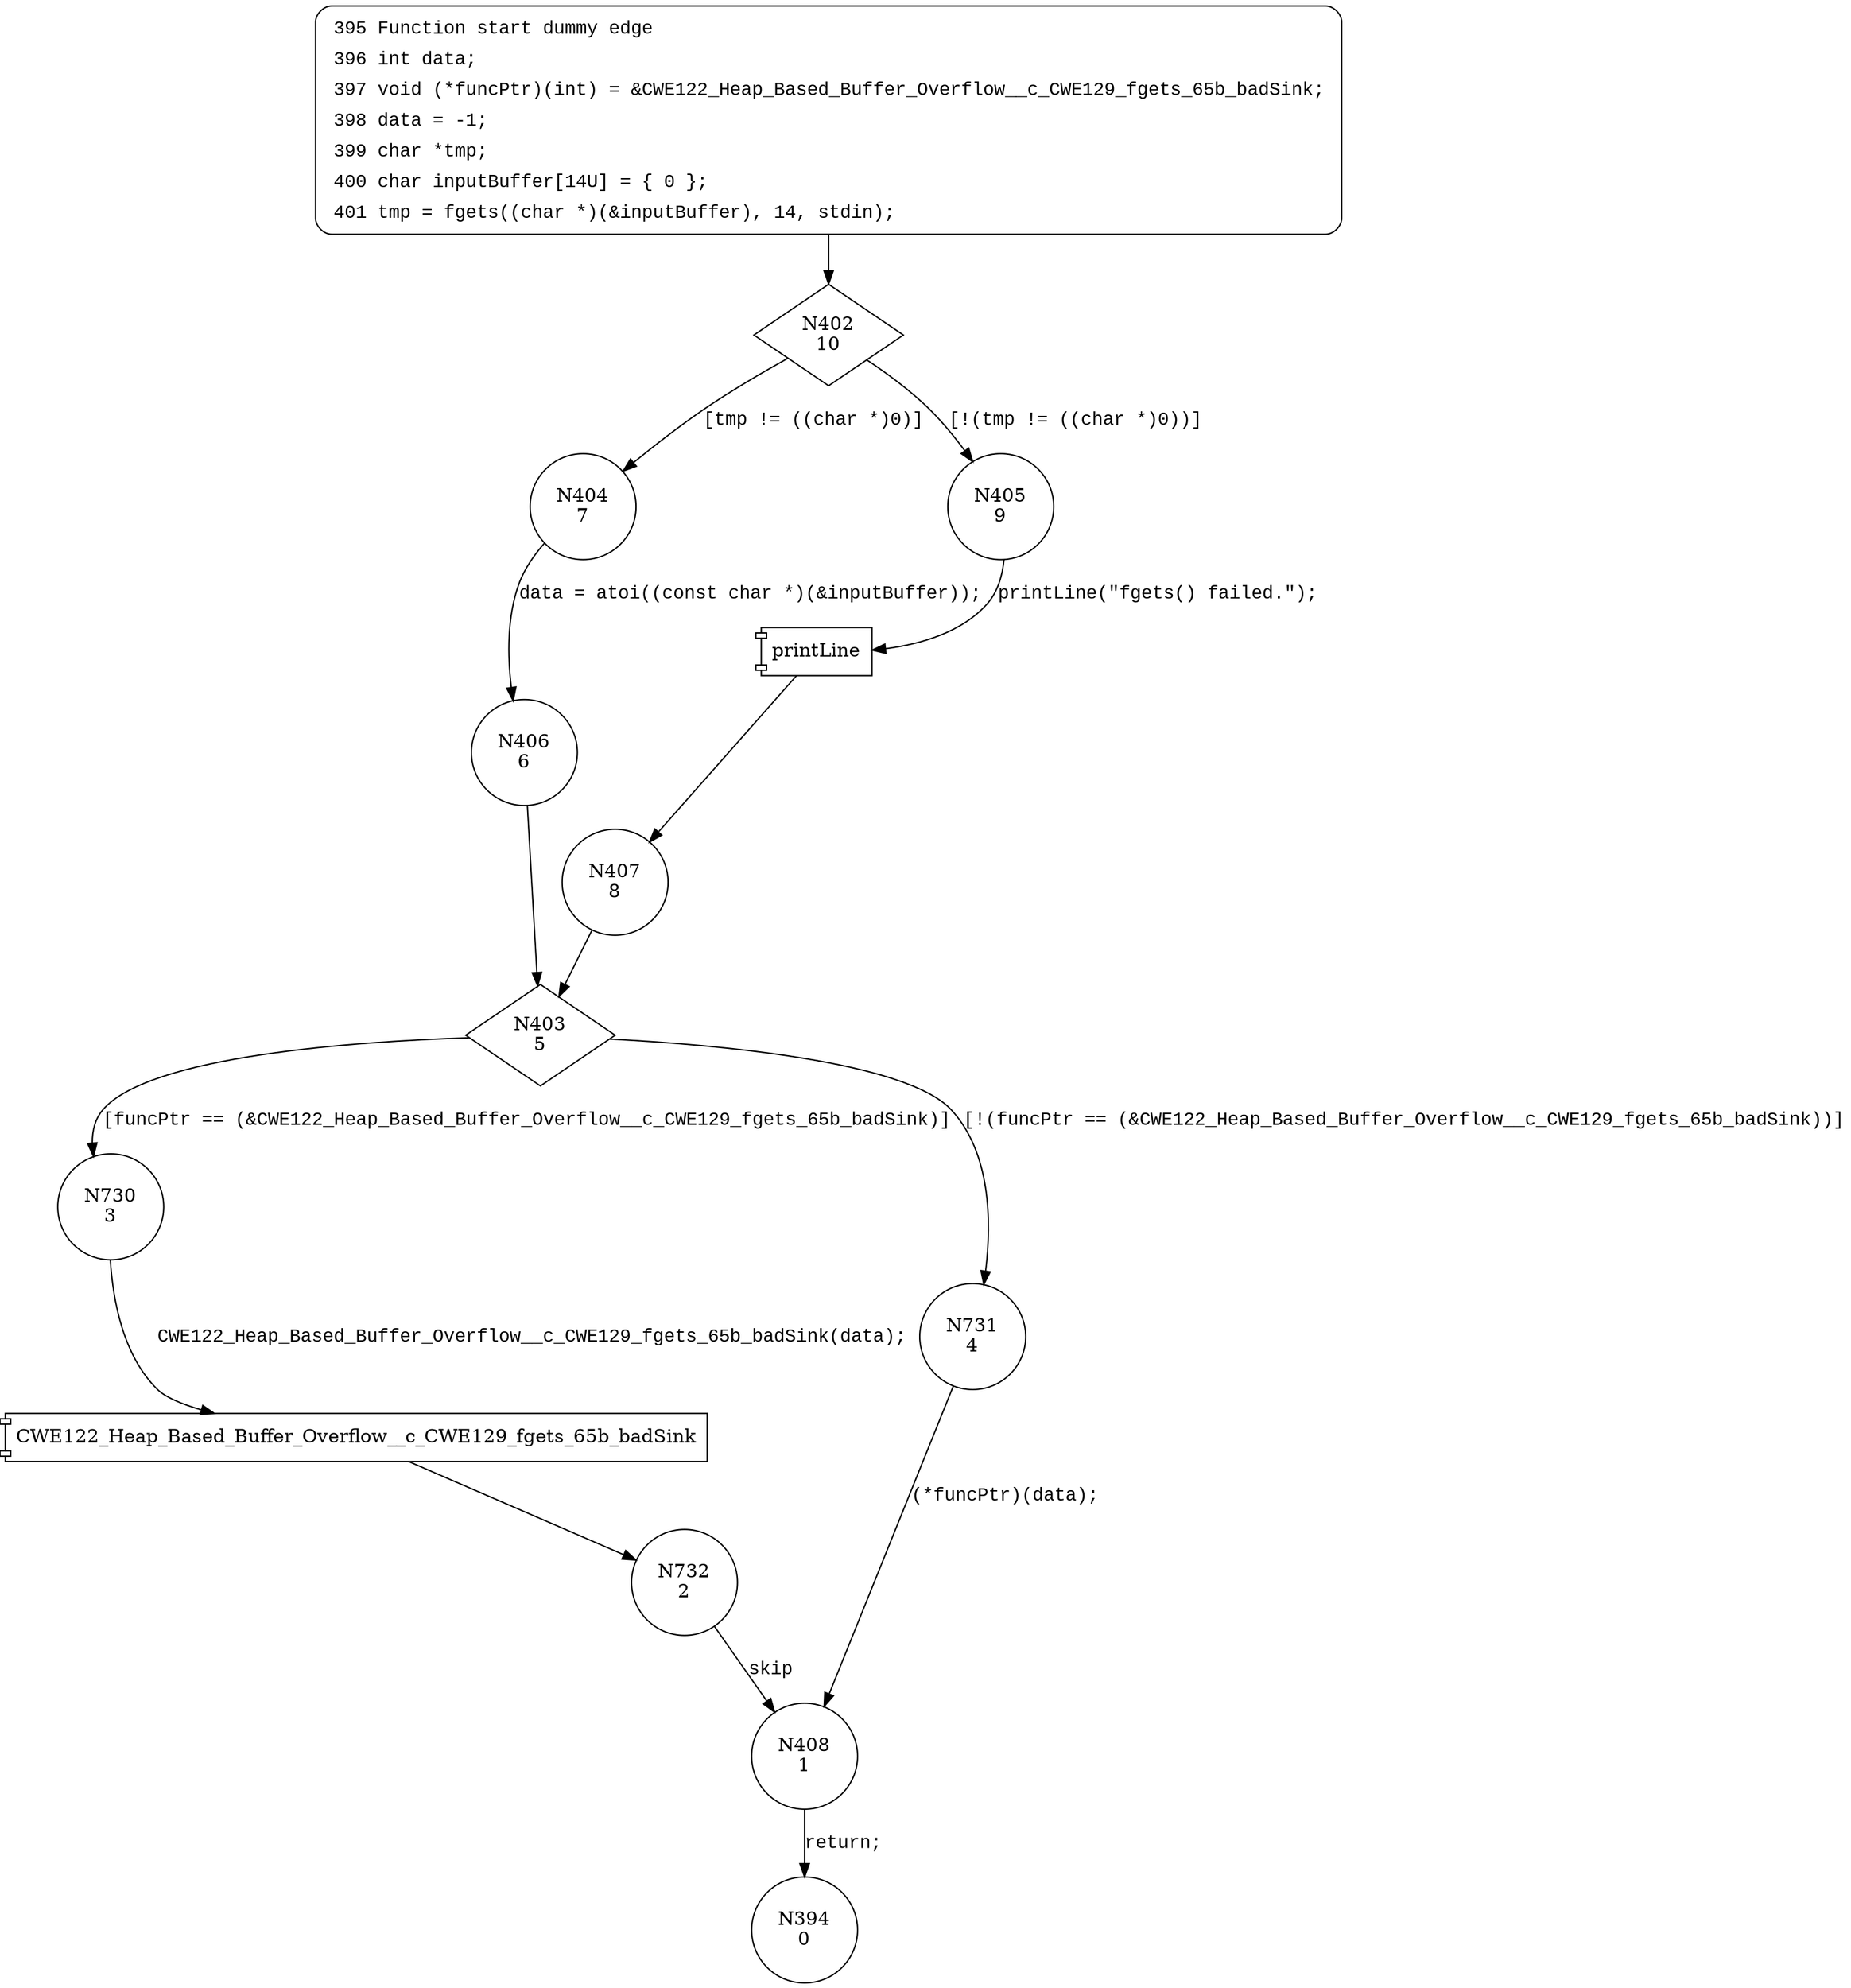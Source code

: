 digraph CWE122_Heap_Based_Buffer_Overflow__c_CWE129_fgets_65_bad {
402 [shape="diamond" label="N402\n10"]
404 [shape="circle" label="N404\n7"]
405 [shape="circle" label="N405\n9"]
407 [shape="circle" label="N407\n8"]
403 [shape="diamond" label="N403\n5"]
730 [shape="circle" label="N730\n3"]
731 [shape="circle" label="N731\n4"]
408 [shape="circle" label="N408\n1"]
394 [shape="circle" label="N394\n0"]
732 [shape="circle" label="N732\n2"]
406 [shape="circle" label="N406\n6"]
395 [style="filled,bold" penwidth="1" fillcolor="white" fontname="Courier New" shape="Mrecord" label=<<table border="0" cellborder="0" cellpadding="3" bgcolor="white"><tr><td align="right">395</td><td align="left">Function start dummy edge</td></tr><tr><td align="right">396</td><td align="left">int data;</td></tr><tr><td align="right">397</td><td align="left">void (*funcPtr)(int) = &amp;CWE122_Heap_Based_Buffer_Overflow__c_CWE129_fgets_65b_badSink;</td></tr><tr><td align="right">398</td><td align="left">data = -1;</td></tr><tr><td align="right">399</td><td align="left">char *tmp;</td></tr><tr><td align="right">400</td><td align="left">char inputBuffer[14U] = &#123; 0 &#125;;</td></tr><tr><td align="right">401</td><td align="left">tmp = fgets((char *)(&amp;inputBuffer), 14, stdin);</td></tr></table>>]
395 -> 402[label=""]
402 -> 404 [label="[tmp != ((char *)0)]" fontname="Courier New"]
402 -> 405 [label="[!(tmp != ((char *)0))]" fontname="Courier New"]
100010 [shape="component" label="printLine"]
405 -> 100010 [label="printLine(\"fgets() failed.\");" fontname="Courier New"]
100010 -> 407 [label="" fontname="Courier New"]
403 -> 730 [label="[funcPtr == (&CWE122_Heap_Based_Buffer_Overflow__c_CWE129_fgets_65b_badSink)]" fontname="Courier New"]
403 -> 731 [label="[!(funcPtr == (&CWE122_Heap_Based_Buffer_Overflow__c_CWE129_fgets_65b_badSink))]" fontname="Courier New"]
408 -> 394 [label="return;" fontname="Courier New"]
100011 [shape="component" label="CWE122_Heap_Based_Buffer_Overflow__c_CWE129_fgets_65b_badSink"]
730 -> 100011 [label="CWE122_Heap_Based_Buffer_Overflow__c_CWE129_fgets_65b_badSink(data);" fontname="Courier New"]
100011 -> 732 [label="" fontname="Courier New"]
404 -> 406 [label="data = atoi((const char *)(&inputBuffer));" fontname="Courier New"]
407 -> 403 [label="" fontname="Courier New"]
731 -> 408 [label="(*funcPtr)(data);" fontname="Courier New"]
732 -> 408 [label="skip" fontname="Courier New"]
406 -> 403 [label="" fontname="Courier New"]
}